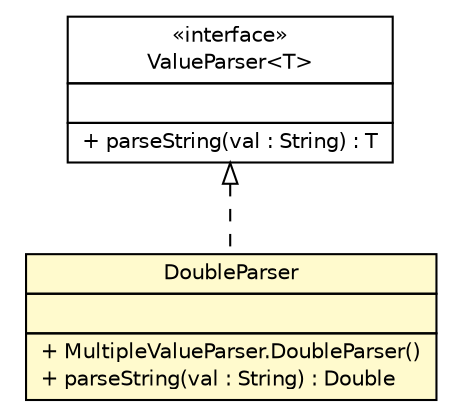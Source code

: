 #!/usr/local/bin/dot
#
# Class diagram 
# Generated by UMLGraph version R5_6 (http://www.umlgraph.org/)
#

digraph G {
	edge [fontname="Helvetica",fontsize=10,labelfontname="Helvetica",labelfontsize=10];
	node [fontname="Helvetica",fontsize=10,shape=plaintext];
	nodesep=0.25;
	ranksep=0.5;
	// com.vectorprint.configuration.parameters.MultipleValueParser.DoubleParser
	c3735 [label=<<table title="com.vectorprint.configuration.parameters.MultipleValueParser.DoubleParser" border="0" cellborder="1" cellspacing="0" cellpadding="2" port="p" bgcolor="lemonChiffon" href="./MultipleValueParser.DoubleParser.html">
		<tr><td><table border="0" cellspacing="0" cellpadding="1">
<tr><td align="center" balign="center"> DoubleParser </td></tr>
		</table></td></tr>
		<tr><td><table border="0" cellspacing="0" cellpadding="1">
<tr><td align="left" balign="left">  </td></tr>
		</table></td></tr>
		<tr><td><table border="0" cellspacing="0" cellpadding="1">
<tr><td align="left" balign="left"> + MultipleValueParser.DoubleParser() </td></tr>
<tr><td align="left" balign="left"> + parseString(val : String) : Double </td></tr>
		</table></td></tr>
		</table>>, URL="./MultipleValueParser.DoubleParser.html", fontname="Helvetica", fontcolor="black", fontsize=10.0];
	// com.vectorprint.configuration.parameters.ValueParser<T>
	c3748 [label=<<table title="com.vectorprint.configuration.parameters.ValueParser" border="0" cellborder="1" cellspacing="0" cellpadding="2" port="p" href="./ValueParser.html">
		<tr><td><table border="0" cellspacing="0" cellpadding="1">
<tr><td align="center" balign="center"> &#171;interface&#187; </td></tr>
<tr><td align="center" balign="center"> ValueParser&lt;T&gt; </td></tr>
		</table></td></tr>
		<tr><td><table border="0" cellspacing="0" cellpadding="1">
<tr><td align="left" balign="left">  </td></tr>
		</table></td></tr>
		<tr><td><table border="0" cellspacing="0" cellpadding="1">
<tr><td align="left" balign="left"> + parseString(val : String) : T </td></tr>
		</table></td></tr>
		</table>>, URL="./ValueParser.html", fontname="Helvetica", fontcolor="black", fontsize=10.0];
	//com.vectorprint.configuration.parameters.MultipleValueParser.DoubleParser implements com.vectorprint.configuration.parameters.ValueParser<T>
	c3748:p -> c3735:p [dir=back,arrowtail=empty,style=dashed];
}

